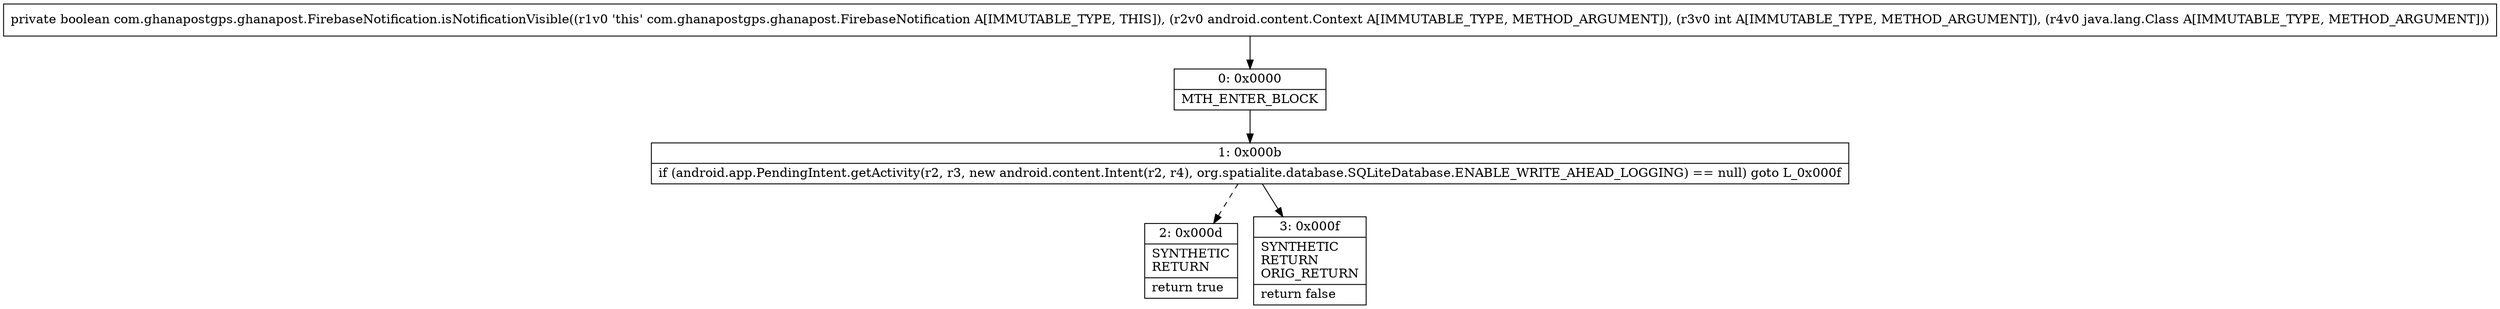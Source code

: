 digraph "CFG forcom.ghanapostgps.ghanapost.FirebaseNotification.isNotificationVisible(Landroid\/content\/Context;ILjava\/lang\/Class;)Z" {
Node_0 [shape=record,label="{0\:\ 0x0000|MTH_ENTER_BLOCK\l}"];
Node_1 [shape=record,label="{1\:\ 0x000b|if (android.app.PendingIntent.getActivity(r2, r3, new android.content.Intent(r2, r4), org.spatialite.database.SQLiteDatabase.ENABLE_WRITE_AHEAD_LOGGING) == null) goto L_0x000f\l}"];
Node_2 [shape=record,label="{2\:\ 0x000d|SYNTHETIC\lRETURN\l|return true\l}"];
Node_3 [shape=record,label="{3\:\ 0x000f|SYNTHETIC\lRETURN\lORIG_RETURN\l|return false\l}"];
MethodNode[shape=record,label="{private boolean com.ghanapostgps.ghanapost.FirebaseNotification.isNotificationVisible((r1v0 'this' com.ghanapostgps.ghanapost.FirebaseNotification A[IMMUTABLE_TYPE, THIS]), (r2v0 android.content.Context A[IMMUTABLE_TYPE, METHOD_ARGUMENT]), (r3v0 int A[IMMUTABLE_TYPE, METHOD_ARGUMENT]), (r4v0 java.lang.Class A[IMMUTABLE_TYPE, METHOD_ARGUMENT])) }"];
MethodNode -> Node_0;
Node_0 -> Node_1;
Node_1 -> Node_2[style=dashed];
Node_1 -> Node_3;
}

